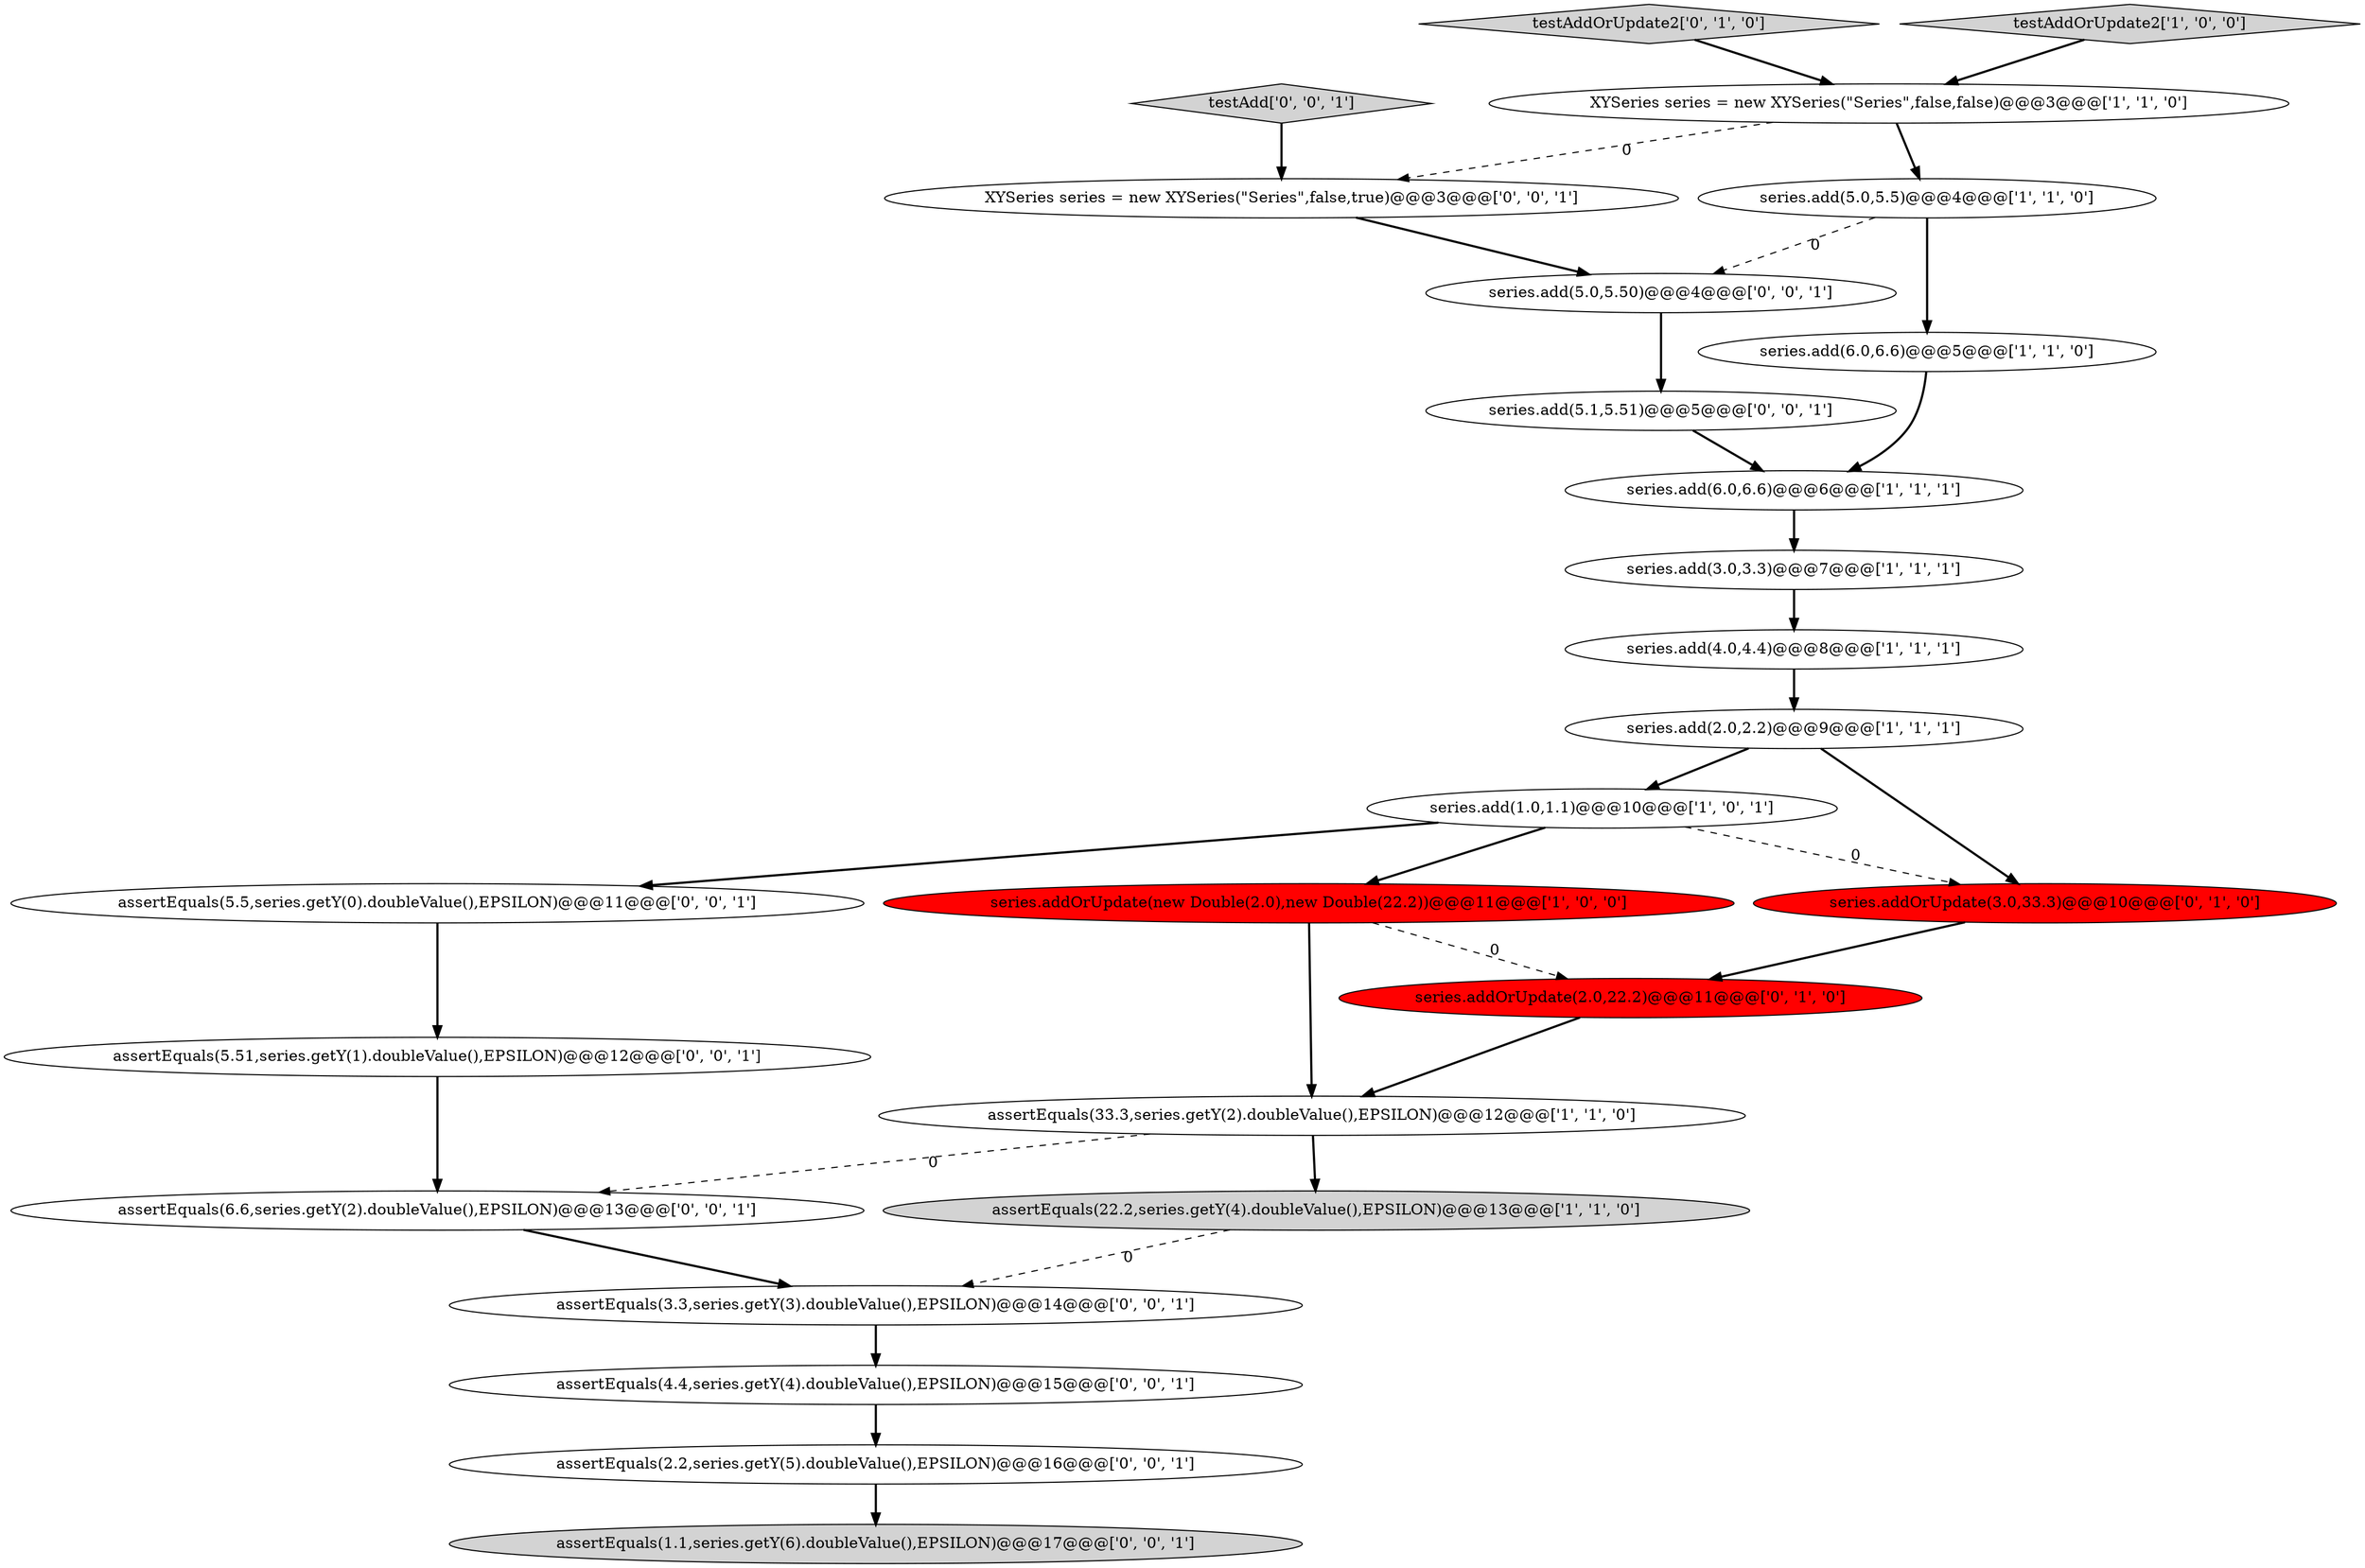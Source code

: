 digraph {
25 [style = filled, label = "assertEquals(4.4,series.getY(4).doubleValue(),EPSILON)@@@15@@@['0', '0', '1']", fillcolor = white, shape = ellipse image = "AAA0AAABBB3BBB"];
14 [style = filled, label = "series.addOrUpdate(3.0,33.3)@@@10@@@['0', '1', '0']", fillcolor = red, shape = ellipse image = "AAA1AAABBB2BBB"];
10 [style = filled, label = "series.add(2.0,2.2)@@@9@@@['1', '1', '1']", fillcolor = white, shape = ellipse image = "AAA0AAABBB1BBB"];
22 [style = filled, label = "assertEquals(5.51,series.getY(1).doubleValue(),EPSILON)@@@12@@@['0', '0', '1']", fillcolor = white, shape = ellipse image = "AAA0AAABBB3BBB"];
9 [style = filled, label = "series.add(5.0,5.5)@@@4@@@['1', '1', '0']", fillcolor = white, shape = ellipse image = "AAA0AAABBB1BBB"];
18 [style = filled, label = "assertEquals(2.2,series.getY(5).doubleValue(),EPSILON)@@@16@@@['0', '0', '1']", fillcolor = white, shape = ellipse image = "AAA0AAABBB3BBB"];
0 [style = filled, label = "XYSeries series = new XYSeries(\"Series\",false,false)@@@3@@@['1', '1', '0']", fillcolor = white, shape = ellipse image = "AAA0AAABBB1BBB"];
2 [style = filled, label = "assertEquals(33.3,series.getY(2).doubleValue(),EPSILON)@@@12@@@['1', '1', '0']", fillcolor = white, shape = ellipse image = "AAA0AAABBB1BBB"];
8 [style = filled, label = "series.add(4.0,4.4)@@@8@@@['1', '1', '1']", fillcolor = white, shape = ellipse image = "AAA0AAABBB1BBB"];
23 [style = filled, label = "series.add(5.1,5.51)@@@5@@@['0', '0', '1']", fillcolor = white, shape = ellipse image = "AAA0AAABBB3BBB"];
24 [style = filled, label = "testAdd['0', '0', '1']", fillcolor = lightgray, shape = diamond image = "AAA0AAABBB3BBB"];
4 [style = filled, label = "series.add(3.0,3.3)@@@7@@@['1', '1', '1']", fillcolor = white, shape = ellipse image = "AAA0AAABBB1BBB"];
11 [style = filled, label = "series.add(6.0,6.6)@@@6@@@['1', '1', '1']", fillcolor = white, shape = ellipse image = "AAA0AAABBB1BBB"];
12 [style = filled, label = "series.addOrUpdate(2.0,22.2)@@@11@@@['0', '1', '0']", fillcolor = red, shape = ellipse image = "AAA1AAABBB2BBB"];
13 [style = filled, label = "testAddOrUpdate2['0', '1', '0']", fillcolor = lightgray, shape = diamond image = "AAA0AAABBB2BBB"];
19 [style = filled, label = "assertEquals(5.5,series.getY(0).doubleValue(),EPSILON)@@@11@@@['0', '0', '1']", fillcolor = white, shape = ellipse image = "AAA0AAABBB3BBB"];
15 [style = filled, label = "XYSeries series = new XYSeries(\"Series\",false,true)@@@3@@@['0', '0', '1']", fillcolor = white, shape = ellipse image = "AAA0AAABBB3BBB"];
21 [style = filled, label = "assertEquals(1.1,series.getY(6).doubleValue(),EPSILON)@@@17@@@['0', '0', '1']", fillcolor = lightgray, shape = ellipse image = "AAA0AAABBB3BBB"];
16 [style = filled, label = "series.add(5.0,5.50)@@@4@@@['0', '0', '1']", fillcolor = white, shape = ellipse image = "AAA0AAABBB3BBB"];
5 [style = filled, label = "assertEquals(22.2,series.getY(4).doubleValue(),EPSILON)@@@13@@@['1', '1', '0']", fillcolor = lightgray, shape = ellipse image = "AAA0AAABBB1BBB"];
17 [style = filled, label = "assertEquals(3.3,series.getY(3).doubleValue(),EPSILON)@@@14@@@['0', '0', '1']", fillcolor = white, shape = ellipse image = "AAA0AAABBB3BBB"];
3 [style = filled, label = "series.addOrUpdate(new Double(2.0),new Double(22.2))@@@11@@@['1', '0', '0']", fillcolor = red, shape = ellipse image = "AAA1AAABBB1BBB"];
1 [style = filled, label = "series.add(1.0,1.1)@@@10@@@['1', '0', '1']", fillcolor = white, shape = ellipse image = "AAA0AAABBB1BBB"];
6 [style = filled, label = "series.add(6.0,6.6)@@@5@@@['1', '1', '0']", fillcolor = white, shape = ellipse image = "AAA0AAABBB1BBB"];
7 [style = filled, label = "testAddOrUpdate2['1', '0', '0']", fillcolor = lightgray, shape = diamond image = "AAA0AAABBB1BBB"];
20 [style = filled, label = "assertEquals(6.6,series.getY(2).doubleValue(),EPSILON)@@@13@@@['0', '0', '1']", fillcolor = white, shape = ellipse image = "AAA0AAABBB3BBB"];
17->25 [style = bold, label=""];
8->10 [style = bold, label=""];
0->9 [style = bold, label=""];
2->5 [style = bold, label=""];
20->17 [style = bold, label=""];
9->16 [style = dashed, label="0"];
2->20 [style = dashed, label="0"];
1->14 [style = dashed, label="0"];
10->14 [style = bold, label=""];
11->4 [style = bold, label=""];
25->18 [style = bold, label=""];
1->3 [style = bold, label=""];
0->15 [style = dashed, label="0"];
7->0 [style = bold, label=""];
16->23 [style = bold, label=""];
15->16 [style = bold, label=""];
9->6 [style = bold, label=""];
12->2 [style = bold, label=""];
3->12 [style = dashed, label="0"];
5->17 [style = dashed, label="0"];
3->2 [style = bold, label=""];
22->20 [style = bold, label=""];
6->11 [style = bold, label=""];
14->12 [style = bold, label=""];
4->8 [style = bold, label=""];
18->21 [style = bold, label=""];
23->11 [style = bold, label=""];
1->19 [style = bold, label=""];
10->1 [style = bold, label=""];
19->22 [style = bold, label=""];
13->0 [style = bold, label=""];
24->15 [style = bold, label=""];
}
